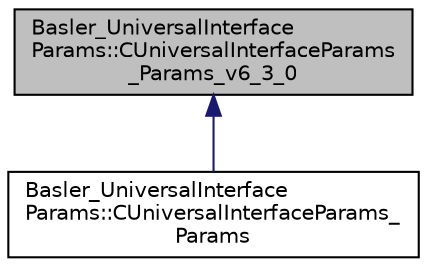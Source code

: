 digraph "Basler_UniversalInterfaceParams::CUniversalInterfaceParams_Params_v6_3_0"
{
  edge [fontname="Helvetica",fontsize="10",labelfontname="Helvetica",labelfontsize="10"];
  node [fontname="Helvetica",fontsize="10",shape=record];
  Node1 [label="Basler_UniversalInterface\lParams::CUniversalInterfaceParams\l_Params_v6_3_0",height=0.2,width=0.4,color="black", fillcolor="grey75", style="filled", fontcolor="black"];
  Node1 -> Node2 [dir="back",color="midnightblue",fontsize="10",style="solid",fontname="Helvetica"];
  Node2 [label="Basler_UniversalInterface\lParams::CUniversalInterfaceParams_\lParams",height=0.2,width=0.4,color="black", fillcolor="white", style="filled",URL="$class_basler___universal_interface_params_1_1_c_universal_interface_params___params.html",tooltip="A parameter class containing all parameters as members that are available for pylon interfaces..."];
}
